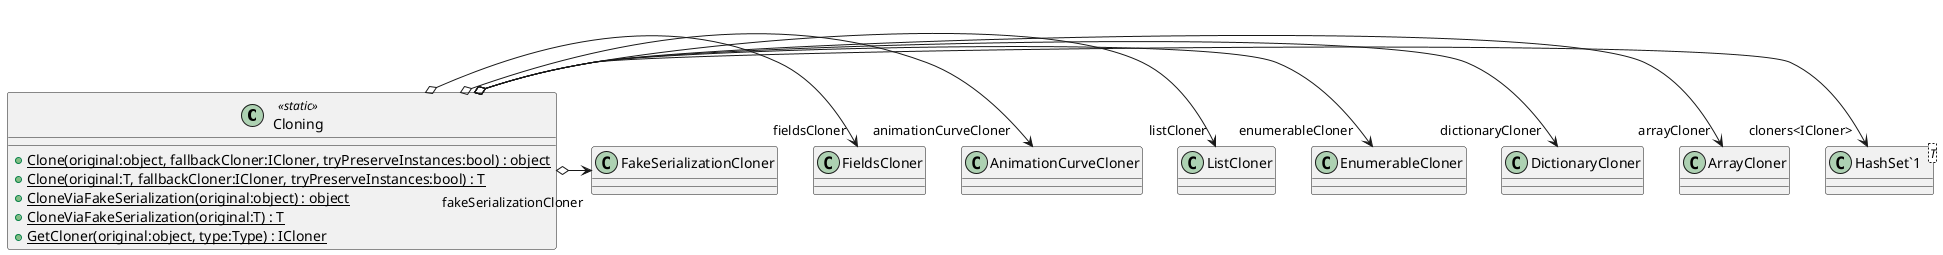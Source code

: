 @startuml
class Cloning <<static>> {
    + {static} Clone(original:object, fallbackCloner:ICloner, tryPreserveInstances:bool) : object
    + {static} Clone(original:T, fallbackCloner:ICloner, tryPreserveInstances:bool) : T
    + {static} CloneViaFakeSerialization(original:object) : object
    + {static} CloneViaFakeSerialization(original:T) : T
    + {static} GetCloner(original:object, type:Type) : ICloner
}
class "HashSet`1"<T> {
}
Cloning o-> "cloners<ICloner>" "HashSet`1"
Cloning o-> "arrayCloner" ArrayCloner
Cloning o-> "dictionaryCloner" DictionaryCloner
Cloning o-> "enumerableCloner" EnumerableCloner
Cloning o-> "listCloner" ListCloner
Cloning o-> "animationCurveCloner" AnimationCurveCloner
Cloning o-> "fieldsCloner" FieldsCloner
Cloning o-> "fakeSerializationCloner" FakeSerializationCloner
@enduml
